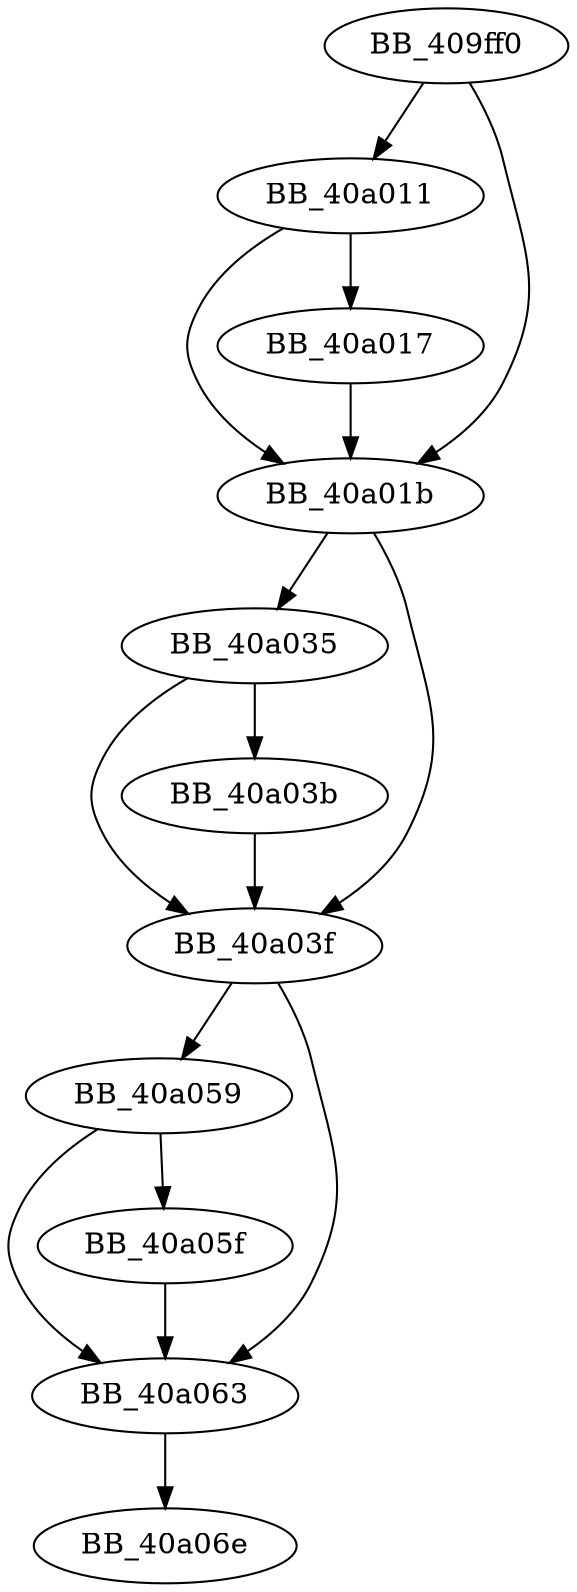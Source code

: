 DiGraph sub_409FF0{
BB_409ff0->BB_40a011
BB_409ff0->BB_40a01b
BB_40a011->BB_40a017
BB_40a011->BB_40a01b
BB_40a017->BB_40a01b
BB_40a01b->BB_40a035
BB_40a01b->BB_40a03f
BB_40a035->BB_40a03b
BB_40a035->BB_40a03f
BB_40a03b->BB_40a03f
BB_40a03f->BB_40a059
BB_40a03f->BB_40a063
BB_40a059->BB_40a05f
BB_40a059->BB_40a063
BB_40a05f->BB_40a063
BB_40a063->BB_40a06e
}
